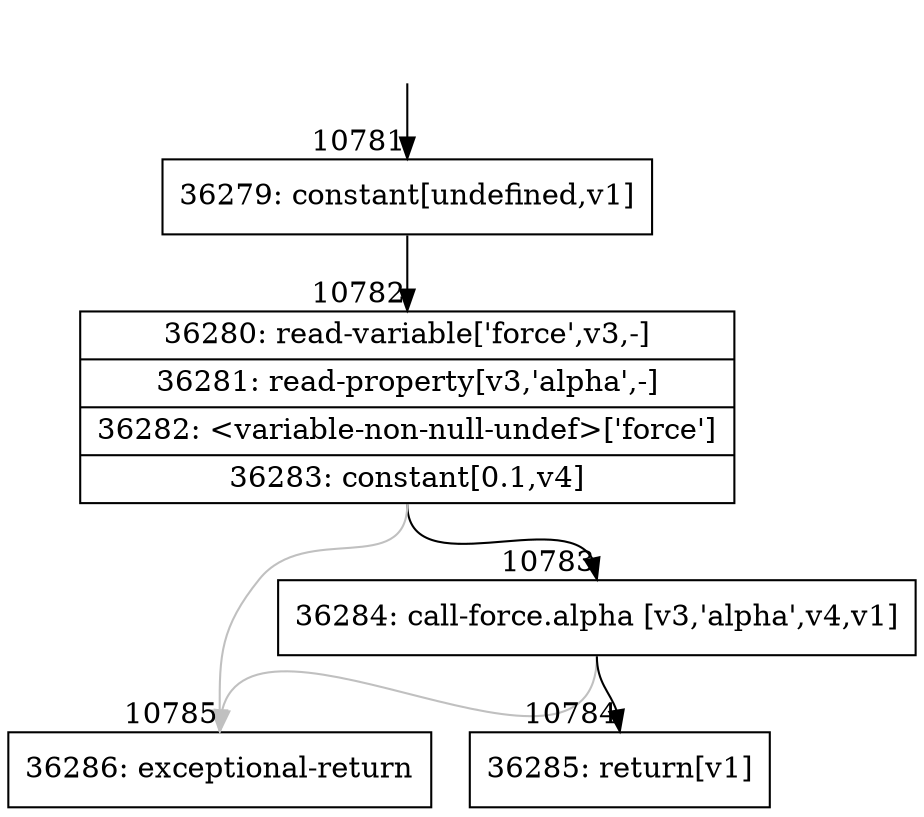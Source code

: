 digraph {
rankdir="TD"
BB_entry986[shape=none,label=""];
BB_entry986 -> BB10781 [tailport=s, headport=n, headlabel="    10781"]
BB10781 [shape=record label="{36279: constant[undefined,v1]}" ] 
BB10781 -> BB10782 [tailport=s, headport=n, headlabel="      10782"]
BB10782 [shape=record label="{36280: read-variable['force',v3,-]|36281: read-property[v3,'alpha',-]|36282: \<variable-non-null-undef\>['force']|36283: constant[0.1,v4]}" ] 
BB10782 -> BB10783 [tailport=s, headport=n, headlabel="      10783"]
BB10782 -> BB10785 [tailport=s, headport=n, color=gray, headlabel="      10785"]
BB10783 [shape=record label="{36284: call-force.alpha [v3,'alpha',v4,v1]}" ] 
BB10783 -> BB10784 [tailport=s, headport=n, headlabel="      10784"]
BB10783 -> BB10785 [tailport=s, headport=n, color=gray]
BB10784 [shape=record label="{36285: return[v1]}" ] 
BB10785 [shape=record label="{36286: exceptional-return}" ] 
//#$~ 6400
}
